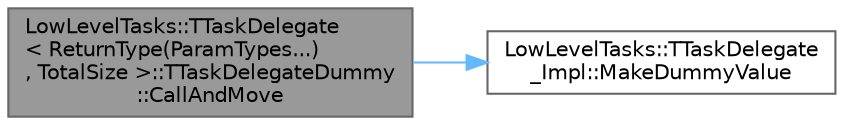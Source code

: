 digraph "LowLevelTasks::TTaskDelegate&lt; ReturnType(ParamTypes...), TotalSize &gt;::TTaskDelegateDummy::CallAndMove"
{
 // INTERACTIVE_SVG=YES
 // LATEX_PDF_SIZE
  bgcolor="transparent";
  edge [fontname=Helvetica,fontsize=10,labelfontname=Helvetica,labelfontsize=10];
  node [fontname=Helvetica,fontsize=10,shape=box,height=0.2,width=0.4];
  rankdir="LR";
  Node1 [id="Node000001",label="LowLevelTasks::TTaskDelegate\l\< ReturnType(ParamTypes...)\l, TotalSize \>::TTaskDelegateDummy\l::CallAndMove",height=0.2,width=0.4,color="gray40", fillcolor="grey60", style="filled", fontcolor="black",tooltip=" "];
  Node1 -> Node2 [id="edge1_Node000001_Node000002",color="steelblue1",style="solid",tooltip=" "];
  Node2 [id="Node000002",label="LowLevelTasks::TTaskDelegate\l_Impl::MakeDummyValue",height=0.2,width=0.4,color="grey40", fillcolor="white", style="filled",URL="$d1/d5a/namespaceLowLevelTasks_1_1TTaskDelegate__Impl.html#a954b4ba06e8b28beefd1149207461ec2",tooltip=" "];
}
